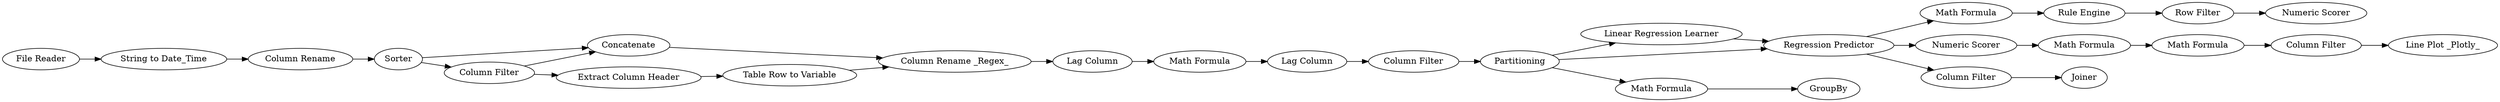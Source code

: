 digraph {
	"2201433465093570263_173" [label="Math Formula"]
	"2201433465093570263_175" [label="Column Filter"]
	"8970594890589393452_216" [label="String to Date_Time"]
	"7908553818684990563_167" [label="Linear Regression Learner"]
	"-3274450931480215946_209" [label="Math Formula"]
	"-3274450931480215946_214" [label="File Reader"]
	"8970594890589393452_209" [label="Extract Column Header"]
	"8970594890589393452_210" [label="Table Row to Variable"]
	"2201433465093570263_172" [label="Math Formula"]
	"2772161773253671298_159" [label="Math Formula"]
	"2772161773253671298_160" [label="Row Filter"]
	"2772161773253671298_161" [label="Rule Engine"]
	"2772161773253671298_163" [label="Numeric Scorer"]
	"8970594890589393452_205" [label=Concatenate]
	"-3274450931480215946_213" [label="Lag Column"]
	"7908553818684990563_168" [label="Regression Predictor"]
	"7908553818684990563_163" [label=Joiner]
	"8970594890589393452_218" [label="Column Rename"]
	"8970594890589393452_206" [label="Column Rename _Regex_"]
	"7908553818684990563_169" [label="Numeric Scorer"]
	"-3274450931480215946_215" [label="Line Plot _Plotly_"]
	"8970594890589393452_208" [label="Column Filter"]
	"7908553818684990563_153" [label="Math Formula"]
	"7908553818684990563_154" [label=GroupBy]
	"7908553818684990563_162" [label="Column Filter"]
	"8970594890589393452_199" [label=Sorter]
	"7908553818684990563_150" [label="Column Filter"]
	"-3274450931480215946_212" [label="Lag Column"]
	"7908553818684990563_147" [label=Partitioning]
	"2772161773253671298_161" -> "2772161773253671298_160"
	"8970594890589393452_216" -> "8970594890589393452_218"
	"-3274450931480215946_213" -> "7908553818684990563_162"
	"-3274450931480215946_214" -> "8970594890589393452_216"
	"7908553818684990563_167" -> "7908553818684990563_168"
	"8970594890589393452_206" -> "-3274450931480215946_212"
	"2201433465093570263_175" -> "-3274450931480215946_215"
	"8970594890589393452_199" -> "8970594890589393452_208"
	"-3274450931480215946_212" -> "-3274450931480215946_209"
	"7908553818684990563_162" -> "7908553818684990563_147"
	"7908553818684990563_147" -> "7908553818684990563_153"
	"8970594890589393452_199" -> "8970594890589393452_205"
	"2201433465093570263_172" -> "2201433465093570263_173"
	"7908553818684990563_147" -> "7908553818684990563_167"
	"7908553818684990563_168" -> "7908553818684990563_150"
	"8970594890589393452_205" -> "8970594890589393452_206"
	"8970594890589393452_208" -> "8970594890589393452_209"
	"-3274450931480215946_209" -> "-3274450931480215946_213"
	"8970594890589393452_210" -> "8970594890589393452_206"
	"7908553818684990563_150" -> "7908553818684990563_163"
	"7908553818684990563_147" -> "7908553818684990563_168"
	"8970594890589393452_218" -> "8970594890589393452_199"
	"7908553818684990563_153" -> "7908553818684990563_154"
	"7908553818684990563_168" -> "7908553818684990563_169"
	"8970594890589393452_208" -> "8970594890589393452_205"
	"2772161773253671298_159" -> "2772161773253671298_161"
	"7908553818684990563_168" -> "2772161773253671298_159"
	"8970594890589393452_209" -> "8970594890589393452_210"
	"2201433465093570263_173" -> "2201433465093570263_175"
	"7908553818684990563_169" -> "2201433465093570263_172"
	"2772161773253671298_160" -> "2772161773253671298_163"
	rankdir=LR
}
